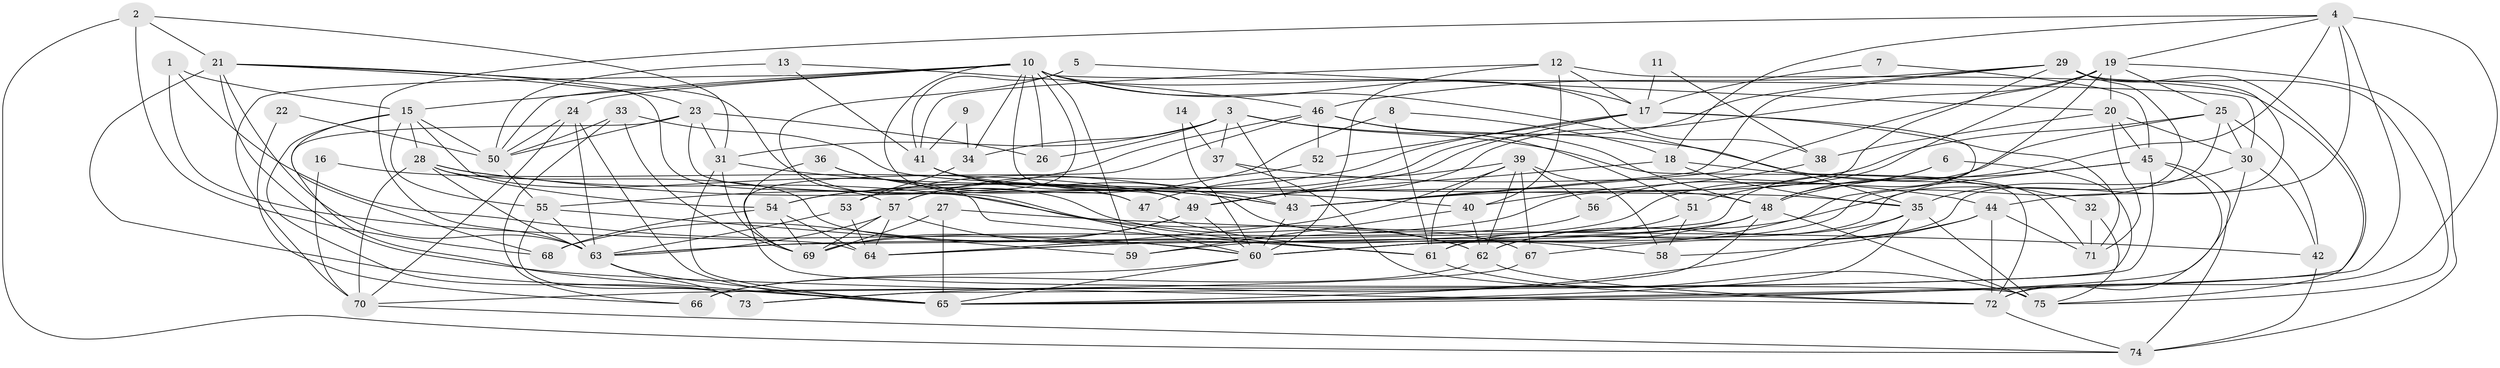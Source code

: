 // original degree distribution, {9: 0.013422818791946308, 5: 0.18120805369127516, 6: 0.0738255033557047, 4: 0.24161073825503357, 3: 0.28187919463087246, 7: 0.06040268456375839, 2: 0.1476510067114094}
// Generated by graph-tools (version 1.1) at 2025/46/03/06/25 01:46:56]
// undirected, 75 vertices, 213 edges
graph export_dot {
graph [start="1"]
  node [color=gray90,style=filled];
  1;
  2;
  3;
  4;
  5;
  6;
  7;
  8;
  9;
  10;
  11;
  12;
  13;
  14;
  15;
  16;
  17;
  18;
  19;
  20;
  21;
  22;
  23;
  24;
  25;
  26;
  27;
  28;
  29;
  30;
  31;
  32;
  33;
  34;
  35;
  36;
  37;
  38;
  39;
  40;
  41;
  42;
  43;
  44;
  45;
  46;
  47;
  48;
  49;
  50;
  51;
  52;
  53;
  54;
  55;
  56;
  57;
  58;
  59;
  60;
  61;
  62;
  63;
  64;
  65;
  66;
  67;
  68;
  69;
  70;
  71;
  72;
  73;
  74;
  75;
  1 -- 15 [weight=1.0];
  1 -- 60 [weight=1.0];
  1 -- 64 [weight=1.0];
  2 -- 21 [weight=1.0];
  2 -- 31 [weight=1.0];
  2 -- 68 [weight=1.0];
  2 -- 74 [weight=1.0];
  3 -- 26 [weight=1.0];
  3 -- 31 [weight=1.0];
  3 -- 32 [weight=1.0];
  3 -- 34 [weight=1.0];
  3 -- 37 [weight=1.0];
  3 -- 43 [weight=1.0];
  3 -- 72 [weight=1.0];
  4 -- 18 [weight=1.0];
  4 -- 19 [weight=1.0];
  4 -- 44 [weight=1.0];
  4 -- 48 [weight=1.0];
  4 -- 63 [weight=1.0];
  4 -- 65 [weight=1.0];
  4 -- 72 [weight=1.0];
  5 -- 20 [weight=1.0];
  5 -- 41 [weight=1.0];
  5 -- 60 [weight=1.0];
  6 -- 51 [weight=1.0];
  6 -- 64 [weight=1.0];
  6 -- 66 [weight=1.0];
  7 -- 17 [weight=1.0];
  7 -- 45 [weight=1.0];
  8 -- 18 [weight=1.0];
  8 -- 54 [weight=1.0];
  8 -- 61 [weight=1.0];
  9 -- 34 [weight=1.0];
  9 -- 41 [weight=1.0];
  10 -- 15 [weight=1.0];
  10 -- 17 [weight=1.0];
  10 -- 24 [weight=1.0];
  10 -- 26 [weight=1.0];
  10 -- 30 [weight=1.0];
  10 -- 34 [weight=1.0];
  10 -- 35 [weight=1.0];
  10 -- 38 [weight=1.0];
  10 -- 47 [weight=1.0];
  10 -- 49 [weight=1.0];
  10 -- 50 [weight=1.0];
  10 -- 57 [weight=1.0];
  10 -- 59 [weight=1.0];
  10 -- 70 [weight=1.0];
  11 -- 17 [weight=1.0];
  11 -- 38 [weight=1.0];
  12 -- 17 [weight=1.0];
  12 -- 40 [weight=1.0];
  12 -- 41 [weight=1.0];
  12 -- 60 [weight=1.0];
  12 -- 75 [weight=1.0];
  13 -- 41 [weight=1.0];
  13 -- 46 [weight=1.0];
  13 -- 50 [weight=1.0];
  14 -- 37 [weight=1.0];
  14 -- 60 [weight=2.0];
  15 -- 28 [weight=1.0];
  15 -- 50 [weight=1.0];
  15 -- 55 [weight=1.0];
  15 -- 61 [weight=1.0];
  15 -- 68 [weight=1.0];
  15 -- 73 [weight=1.0];
  16 -- 49 [weight=1.0];
  16 -- 70 [weight=1.0];
  17 -- 49 [weight=1.0];
  17 -- 52 [weight=1.0];
  17 -- 54 [weight=1.0];
  17 -- 62 [weight=1.0];
  17 -- 71 [weight=1.0];
  18 -- 35 [weight=1.0];
  18 -- 49 [weight=1.0];
  18 -- 71 [weight=1.0];
  19 -- 20 [weight=1.0];
  19 -- 25 [weight=1.0];
  19 -- 43 [weight=1.0];
  19 -- 48 [weight=1.0];
  19 -- 49 [weight=1.0];
  19 -- 56 [weight=1.0];
  19 -- 74 [weight=1.0];
  20 -- 30 [weight=1.0];
  20 -- 38 [weight=1.0];
  20 -- 45 [weight=1.0];
  20 -- 71 [weight=1.0];
  21 -- 23 [weight=1.0];
  21 -- 57 [weight=1.0];
  21 -- 62 [weight=1.0];
  21 -- 63 [weight=1.0];
  21 -- 65 [weight=1.0];
  21 -- 72 [weight=1.0];
  22 -- 50 [weight=1.0];
  22 -- 66 [weight=1.0];
  23 -- 26 [weight=2.0];
  23 -- 31 [weight=1.0];
  23 -- 50 [weight=1.0];
  23 -- 61 [weight=1.0];
  23 -- 65 [weight=1.0];
  24 -- 50 [weight=1.0];
  24 -- 63 [weight=2.0];
  24 -- 65 [weight=1.0];
  24 -- 70 [weight=1.0];
  25 -- 30 [weight=1.0];
  25 -- 42 [weight=1.0];
  25 -- 43 [weight=1.0];
  25 -- 61 [weight=1.0];
  25 -- 63 [weight=1.0];
  27 -- 42 [weight=1.0];
  27 -- 65 [weight=2.0];
  27 -- 69 [weight=1.0];
  28 -- 40 [weight=1.0];
  28 -- 54 [weight=1.0];
  28 -- 60 [weight=1.0];
  28 -- 62 [weight=1.0];
  28 -- 63 [weight=1.0];
  28 -- 70 [weight=1.0];
  29 -- 43 [weight=1.0];
  29 -- 46 [weight=1.0];
  29 -- 53 [weight=1.0];
  29 -- 60 [weight=2.0];
  29 -- 61 [weight=1.0];
  29 -- 63 [weight=1.0];
  29 -- 65 [weight=1.0];
  29 -- 75 [weight=1.0];
  30 -- 35 [weight=1.0];
  30 -- 42 [weight=1.0];
  30 -- 65 [weight=1.0];
  31 -- 43 [weight=1.0];
  31 -- 65 [weight=1.0];
  31 -- 69 [weight=1.0];
  32 -- 71 [weight=1.0];
  32 -- 75 [weight=1.0];
  33 -- 35 [weight=1.0];
  33 -- 50 [weight=1.0];
  33 -- 66 [weight=1.0];
  33 -- 69 [weight=1.0];
  34 -- 53 [weight=1.0];
  35 -- 62 [weight=1.0];
  35 -- 65 [weight=1.0];
  35 -- 73 [weight=1.0];
  35 -- 75 [weight=1.0];
  36 -- 43 [weight=1.0];
  36 -- 47 [weight=1.0];
  36 -- 69 [weight=1.0];
  37 -- 44 [weight=1.0];
  37 -- 72 [weight=1.0];
  38 -- 40 [weight=1.0];
  39 -- 47 [weight=1.0];
  39 -- 56 [weight=1.0];
  39 -- 58 [weight=1.0];
  39 -- 61 [weight=1.0];
  39 -- 62 [weight=2.0];
  39 -- 64 [weight=1.0];
  39 -- 67 [weight=1.0];
  40 -- 59 [weight=1.0];
  40 -- 62 [weight=1.0];
  41 -- 43 [weight=1.0];
  41 -- 48 [weight=1.0];
  41 -- 67 [weight=1.0];
  42 -- 74 [weight=1.0];
  43 -- 60 [weight=1.0];
  44 -- 58 [weight=1.0];
  44 -- 67 [weight=1.0];
  44 -- 71 [weight=1.0];
  44 -- 72 [weight=1.0];
  45 -- 48 [weight=1.0];
  45 -- 60 [weight=1.0];
  45 -- 72 [weight=1.0];
  45 -- 73 [weight=1.0];
  45 -- 74 [weight=1.0];
  46 -- 48 [weight=1.0];
  46 -- 51 [weight=1.0];
  46 -- 52 [weight=1.0];
  46 -- 55 [weight=1.0];
  46 -- 75 [weight=1.0];
  47 -- 58 [weight=1.0];
  48 -- 59 [weight=1.0];
  48 -- 60 [weight=1.0];
  48 -- 64 [weight=1.0];
  48 -- 65 [weight=1.0];
  48 -- 75 [weight=1.0];
  49 -- 60 [weight=1.0];
  49 -- 68 [weight=1.0];
  49 -- 69 [weight=1.0];
  50 -- 55 [weight=1.0];
  51 -- 58 [weight=1.0];
  51 -- 61 [weight=1.0];
  52 -- 57 [weight=1.0];
  53 -- 63 [weight=2.0];
  53 -- 64 [weight=1.0];
  54 -- 64 [weight=2.0];
  54 -- 68 [weight=1.0];
  54 -- 69 [weight=1.0];
  55 -- 59 [weight=1.0];
  55 -- 63 [weight=1.0];
  55 -- 73 [weight=1.0];
  56 -- 69 [weight=1.0];
  57 -- 61 [weight=1.0];
  57 -- 63 [weight=1.0];
  57 -- 64 [weight=1.0];
  57 -- 69 [weight=1.0];
  60 -- 65 [weight=1.0];
  60 -- 66 [weight=1.0];
  61 -- 75 [weight=1.0];
  62 -- 66 [weight=1.0];
  62 -- 72 [weight=1.0];
  63 -- 65 [weight=1.0];
  63 -- 73 [weight=1.0];
  67 -- 70 [weight=1.0];
  70 -- 74 [weight=1.0];
  72 -- 74 [weight=1.0];
}
